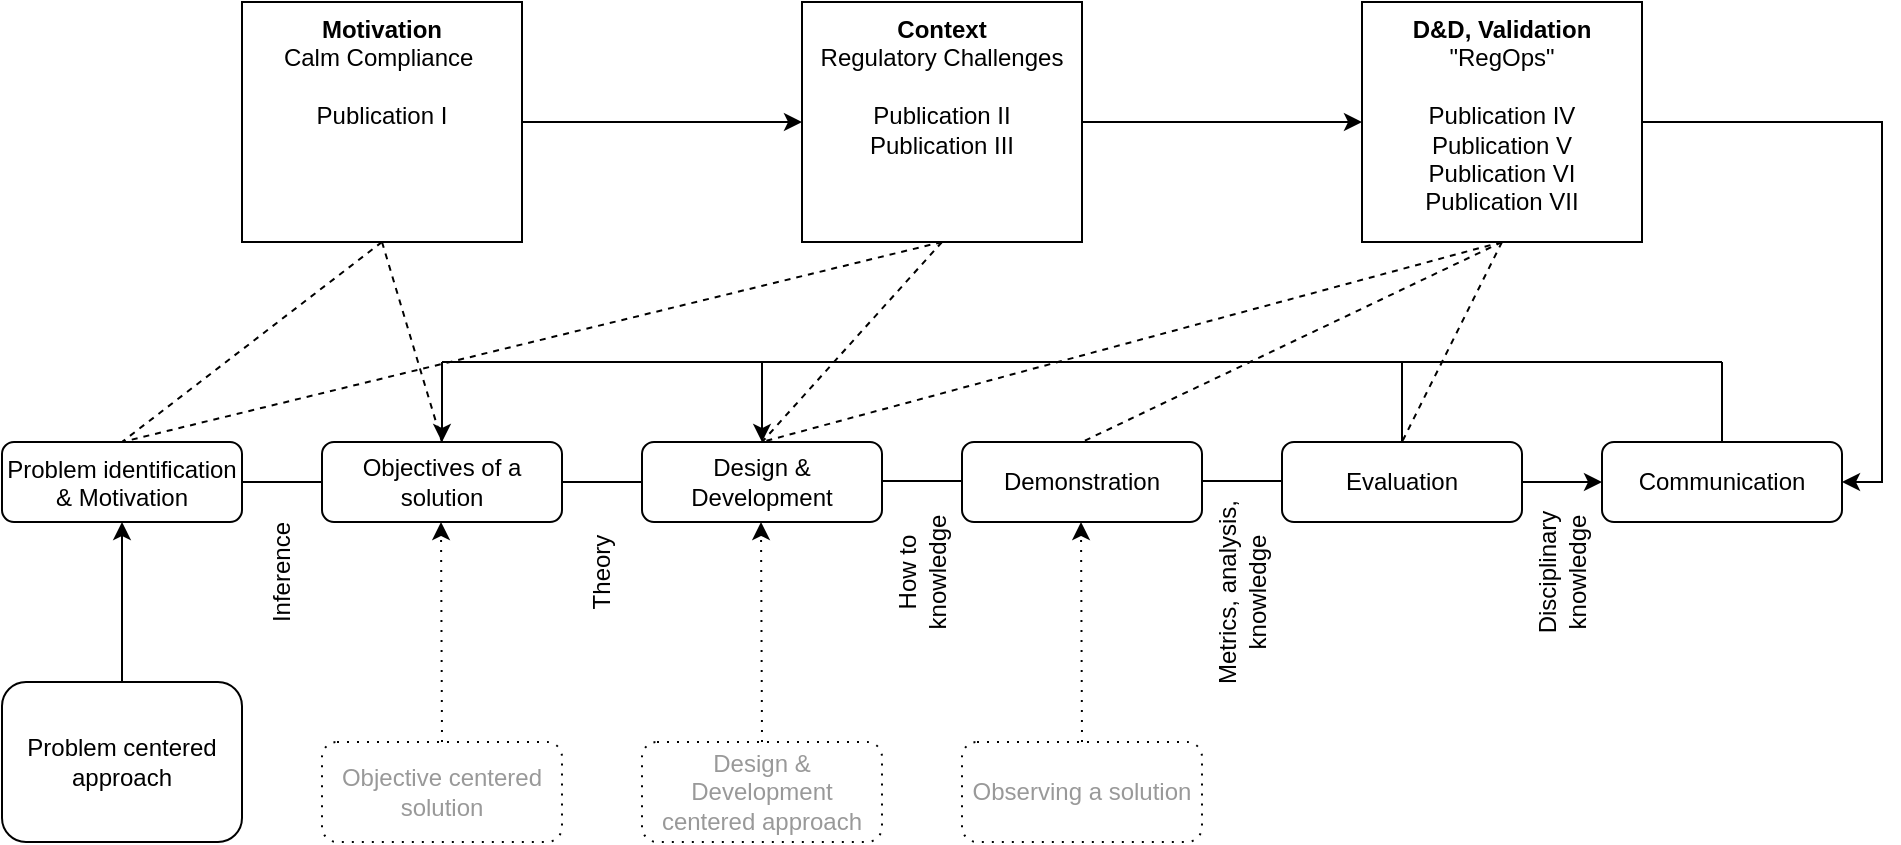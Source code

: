<mxfile version="23.1.1" type="github">
  <diagram id="C5RBs43oDa-KdzZeNtuy" name="Page-1">
    <mxGraphModel dx="984" dy="629" grid="1" gridSize="10" guides="1" tooltips="1" connect="1" arrows="1" fold="1" page="1" pageScale="1" pageWidth="1169" pageHeight="1654" math="0" shadow="0">
      <root>
        <mxCell id="WIyWlLk6GJQsqaUBKTNV-0" />
        <mxCell id="WIyWlLk6GJQsqaUBKTNV-1" parent="WIyWlLk6GJQsqaUBKTNV-0" />
        <mxCell id="S6RXRAXB0DTJX7JuT6X4-18" style="edgeStyle=orthogonalEdgeStyle;rounded=0;orthogonalLoop=1;jettySize=auto;html=1;entryX=1;entryY=0.5;entryDx=0;entryDy=0;exitX=1;exitY=0.5;exitDx=0;exitDy=0;" parent="WIyWlLk6GJQsqaUBKTNV-1" source="S6RXRAXB0DTJX7JuT6X4-4" target="iMHAHObELknXYp0oLd0z-4" edge="1">
          <mxGeometry relative="1" as="geometry">
            <mxPoint x="1050" y="220" as="sourcePoint" />
          </mxGeometry>
        </mxCell>
        <mxCell id="WIyWlLk6GJQsqaUBKTNV-12" value="Problem identification &amp;amp; Motivation" style="rounded=1;whiteSpace=wrap;html=1;fontSize=12;glass=0;strokeWidth=1;shadow=0;verticalAlign=top;" parent="WIyWlLk6GJQsqaUBKTNV-1" vertex="1">
          <mxGeometry x="130" y="400" width="120" height="40" as="geometry" />
        </mxCell>
        <mxCell id="iMHAHObELknXYp0oLd0z-0" value="Objectives of a solution" style="rounded=1;whiteSpace=wrap;html=1;fontSize=12;glass=0;strokeWidth=1;shadow=0;" parent="WIyWlLk6GJQsqaUBKTNV-1" vertex="1">
          <mxGeometry x="290" y="400" width="120" height="40" as="geometry" />
        </mxCell>
        <mxCell id="iMHAHObELknXYp0oLd0z-1" value="Design &amp;amp; Development" style="rounded=1;whiteSpace=wrap;html=1;fontSize=12;glass=0;strokeWidth=1;shadow=0;" parent="WIyWlLk6GJQsqaUBKTNV-1" vertex="1">
          <mxGeometry x="450" y="400" width="120" height="40" as="geometry" />
        </mxCell>
        <mxCell id="iMHAHObELknXYp0oLd0z-2" value="Demonstration" style="rounded=1;whiteSpace=wrap;html=1;fontSize=12;glass=0;strokeWidth=1;shadow=0;" parent="WIyWlLk6GJQsqaUBKTNV-1" vertex="1">
          <mxGeometry x="610" y="400" width="120" height="40" as="geometry" />
        </mxCell>
        <mxCell id="iMHAHObELknXYp0oLd0z-3" value="Evaluation" style="rounded=1;whiteSpace=wrap;html=1;fontSize=12;glass=0;strokeWidth=1;shadow=0;" parent="WIyWlLk6GJQsqaUBKTNV-1" vertex="1">
          <mxGeometry x="770" y="400" width="120" height="40" as="geometry" />
        </mxCell>
        <mxCell id="iMHAHObELknXYp0oLd0z-4" value="Communication" style="rounded=1;whiteSpace=wrap;html=1;fontSize=12;glass=0;strokeWidth=1;shadow=0;" parent="WIyWlLk6GJQsqaUBKTNV-1" vertex="1">
          <mxGeometry x="930" y="400" width="120" height="40" as="geometry" />
        </mxCell>
        <mxCell id="iMHAHObELknXYp0oLd0z-5" value="" style="endArrow=none;html=1;rounded=0;entryX=1;entryY=0.5;entryDx=0;entryDy=0;exitX=0;exitY=0.5;exitDx=0;exitDy=0;" parent="WIyWlLk6GJQsqaUBKTNV-1" source="iMHAHObELknXYp0oLd0z-0" target="WIyWlLk6GJQsqaUBKTNV-12" edge="1">
          <mxGeometry width="50" height="50" relative="1" as="geometry">
            <mxPoint x="590" y="580" as="sourcePoint" />
            <mxPoint x="640" y="530" as="targetPoint" />
          </mxGeometry>
        </mxCell>
        <mxCell id="iMHAHObELknXYp0oLd0z-6" value="" style="endArrow=none;html=1;rounded=0;exitX=1;exitY=0.5;exitDx=0;exitDy=0;entryX=0;entryY=0.5;entryDx=0;entryDy=0;" parent="WIyWlLk6GJQsqaUBKTNV-1" source="iMHAHObELknXYp0oLd0z-0" target="iMHAHObELknXYp0oLd0z-1" edge="1">
          <mxGeometry width="50" height="50" relative="1" as="geometry">
            <mxPoint x="300" y="430" as="sourcePoint" />
            <mxPoint x="360" y="490" as="targetPoint" />
          </mxGeometry>
        </mxCell>
        <mxCell id="iMHAHObELknXYp0oLd0z-7" value="" style="endArrow=none;html=1;rounded=0;entryX=1;entryY=0.5;entryDx=0;entryDy=0;exitX=0;exitY=0.5;exitDx=0;exitDy=0;" parent="WIyWlLk6GJQsqaUBKTNV-1" edge="1">
          <mxGeometry width="50" height="50" relative="1" as="geometry">
            <mxPoint x="610" y="419.5" as="sourcePoint" />
            <mxPoint x="570" y="419.5" as="targetPoint" />
          </mxGeometry>
        </mxCell>
        <mxCell id="iMHAHObELknXYp0oLd0z-8" value="" style="endArrow=none;html=1;rounded=0;entryX=1;entryY=0.5;entryDx=0;entryDy=0;exitX=0;exitY=0.5;exitDx=0;exitDy=0;" parent="WIyWlLk6GJQsqaUBKTNV-1" edge="1">
          <mxGeometry width="50" height="50" relative="1" as="geometry">
            <mxPoint x="770" y="419.5" as="sourcePoint" />
            <mxPoint x="730" y="419.5" as="targetPoint" />
          </mxGeometry>
        </mxCell>
        <mxCell id="iMHAHObELknXYp0oLd0z-9" value="" style="endArrow=classic;html=1;rounded=0;entryX=0;entryY=0.5;entryDx=0;entryDy=0;exitX=1;exitY=0.5;exitDx=0;exitDy=0;" parent="WIyWlLk6GJQsqaUBKTNV-1" source="iMHAHObELknXYp0oLd0z-3" target="iMHAHObELknXYp0oLd0z-4" edge="1">
          <mxGeometry width="50" height="50" relative="1" as="geometry">
            <mxPoint x="590" y="580" as="sourcePoint" />
            <mxPoint x="640" y="530" as="targetPoint" />
          </mxGeometry>
        </mxCell>
        <mxCell id="iMHAHObELknXYp0oLd0z-10" value="" style="endArrow=none;html=1;rounded=0;" parent="WIyWlLk6GJQsqaUBKTNV-1" edge="1">
          <mxGeometry width="50" height="50" relative="1" as="geometry">
            <mxPoint x="990" y="360" as="sourcePoint" />
            <mxPoint x="350" y="360" as="targetPoint" />
          </mxGeometry>
        </mxCell>
        <mxCell id="iMHAHObELknXYp0oLd0z-11" value="" style="endArrow=none;html=1;rounded=0;entryX=0.5;entryY=0;entryDx=0;entryDy=0;" parent="WIyWlLk6GJQsqaUBKTNV-1" target="iMHAHObELknXYp0oLd0z-3" edge="1">
          <mxGeometry width="50" height="50" relative="1" as="geometry">
            <mxPoint x="830" y="360" as="sourcePoint" />
            <mxPoint x="640" y="530" as="targetPoint" />
          </mxGeometry>
        </mxCell>
        <mxCell id="iMHAHObELknXYp0oLd0z-12" value="" style="endArrow=none;html=1;rounded=0;exitX=0.5;exitY=0;exitDx=0;exitDy=0;" parent="WIyWlLk6GJQsqaUBKTNV-1" source="iMHAHObELknXYp0oLd0z-4" edge="1">
          <mxGeometry width="50" height="50" relative="1" as="geometry">
            <mxPoint x="590" y="580" as="sourcePoint" />
            <mxPoint x="990" y="360" as="targetPoint" />
          </mxGeometry>
        </mxCell>
        <mxCell id="iMHAHObELknXYp0oLd0z-13" value="" style="endArrow=classic;html=1;rounded=0;entryX=0.5;entryY=0;entryDx=0;entryDy=0;" parent="WIyWlLk6GJQsqaUBKTNV-1" target="iMHAHObELknXYp0oLd0z-0" edge="1">
          <mxGeometry width="50" height="50" relative="1" as="geometry">
            <mxPoint x="350" y="360" as="sourcePoint" />
            <mxPoint x="640" y="530" as="targetPoint" />
          </mxGeometry>
        </mxCell>
        <mxCell id="iMHAHObELknXYp0oLd0z-14" value="" style="endArrow=classic;html=1;rounded=0;entryX=0.5;entryY=0;entryDx=0;entryDy=0;" parent="WIyWlLk6GJQsqaUBKTNV-1" target="iMHAHObELknXYp0oLd0z-1" edge="1">
          <mxGeometry width="50" height="50" relative="1" as="geometry">
            <mxPoint x="510" y="360" as="sourcePoint" />
            <mxPoint x="640" y="530" as="targetPoint" />
          </mxGeometry>
        </mxCell>
        <mxCell id="iMHAHObELknXYp0oLd0z-15" value="Inference" style="text;html=1;strokeColor=none;fillColor=none;align=center;verticalAlign=middle;whiteSpace=wrap;rounded=0;rotation=-90;" parent="WIyWlLk6GJQsqaUBKTNV-1" vertex="1">
          <mxGeometry x="240" y="450" width="60" height="30" as="geometry" />
        </mxCell>
        <mxCell id="iMHAHObELknXYp0oLd0z-16" value="Theory" style="text;html=1;strokeColor=none;fillColor=none;align=center;verticalAlign=middle;whiteSpace=wrap;rounded=0;rotation=-90;" parent="WIyWlLk6GJQsqaUBKTNV-1" vertex="1">
          <mxGeometry x="400" y="450" width="60" height="30" as="geometry" />
        </mxCell>
        <mxCell id="iMHAHObELknXYp0oLd0z-17" value="How to knowledge" style="text;html=1;strokeColor=none;fillColor=none;align=center;verticalAlign=middle;whiteSpace=wrap;rounded=0;rotation=-90;" parent="WIyWlLk6GJQsqaUBKTNV-1" vertex="1">
          <mxGeometry x="560" y="450" width="60" height="30" as="geometry" />
        </mxCell>
        <mxCell id="iMHAHObELknXYp0oLd0z-18" value="Metrics, analysis, knowledge" style="text;html=1;strokeColor=none;fillColor=none;align=center;verticalAlign=middle;whiteSpace=wrap;rounded=0;rotation=-90;" parent="WIyWlLk6GJQsqaUBKTNV-1" vertex="1">
          <mxGeometry x="700" y="460" width="100" height="30" as="geometry" />
        </mxCell>
        <mxCell id="iMHAHObELknXYp0oLd0z-20" value="Disciplinary knowledge" style="text;html=1;strokeColor=none;fillColor=none;align=center;verticalAlign=middle;whiteSpace=wrap;rounded=0;rotation=-90;" parent="WIyWlLk6GJQsqaUBKTNV-1" vertex="1">
          <mxGeometry x="880" y="450" width="60" height="30" as="geometry" />
        </mxCell>
        <mxCell id="iMHAHObELknXYp0oLd0z-22" value="Problem centered approach" style="rounded=1;whiteSpace=wrap;html=1;fontSize=12;glass=0;strokeWidth=1;shadow=0;verticalAlign=middle;" parent="WIyWlLk6GJQsqaUBKTNV-1" vertex="1">
          <mxGeometry x="130" y="520" width="120" height="80" as="geometry" />
        </mxCell>
        <mxCell id="iMHAHObELknXYp0oLd0z-23" value="Objective centered solution" style="rounded=1;whiteSpace=wrap;html=1;fontSize=12;glass=0;strokeWidth=1;shadow=0;verticalAlign=middle;dashed=1;dashPattern=1 4;fontColor=#999999;" parent="WIyWlLk6GJQsqaUBKTNV-1" vertex="1">
          <mxGeometry x="290" y="550" width="120" height="50" as="geometry" />
        </mxCell>
        <mxCell id="iMHAHObELknXYp0oLd0z-24" value="Design &amp;amp; Development centered approach" style="rounded=1;whiteSpace=wrap;html=1;fontSize=12;glass=0;strokeWidth=1;shadow=0;verticalAlign=middle;dashed=1;dashPattern=1 4;fontColor=#999999;" parent="WIyWlLk6GJQsqaUBKTNV-1" vertex="1">
          <mxGeometry x="450" y="550" width="120" height="50" as="geometry" />
        </mxCell>
        <mxCell id="iMHAHObELknXYp0oLd0z-25" value="Observing a solution" style="rounded=1;whiteSpace=wrap;html=1;fontSize=12;glass=0;strokeWidth=1;shadow=0;verticalAlign=middle;dashed=1;dashPattern=1 4;fontColor=#999999;" parent="WIyWlLk6GJQsqaUBKTNV-1" vertex="1">
          <mxGeometry x="610" y="550" width="120" height="50" as="geometry" />
        </mxCell>
        <mxCell id="iMHAHObELknXYp0oLd0z-27" value="" style="endArrow=classic;html=1;rounded=0;exitX=0.5;exitY=0;exitDx=0;exitDy=0;entryX=0.5;entryY=1;entryDx=0;entryDy=0;" parent="WIyWlLk6GJQsqaUBKTNV-1" source="iMHAHObELknXYp0oLd0z-22" target="WIyWlLk6GJQsqaUBKTNV-12" edge="1">
          <mxGeometry width="50" height="50" relative="1" as="geometry">
            <mxPoint x="590" y="580" as="sourcePoint" />
            <mxPoint x="640" y="530" as="targetPoint" />
          </mxGeometry>
        </mxCell>
        <mxCell id="iMHAHObELknXYp0oLd0z-28" value="" style="endArrow=classic;html=1;rounded=0;exitX=0.5;exitY=0;exitDx=0;exitDy=0;entryX=0.5;entryY=1;entryDx=0;entryDy=0;dashed=1;dashPattern=1 4;" parent="WIyWlLk6GJQsqaUBKTNV-1" source="iMHAHObELknXYp0oLd0z-23" edge="1">
          <mxGeometry width="50" height="50" relative="1" as="geometry">
            <mxPoint x="349.5" y="520" as="sourcePoint" />
            <mxPoint x="349.5" y="440" as="targetPoint" />
          </mxGeometry>
        </mxCell>
        <mxCell id="iMHAHObELknXYp0oLd0z-29" value="" style="endArrow=classic;html=1;rounded=0;exitX=0.5;exitY=0;exitDx=0;exitDy=0;entryX=0.5;entryY=1;entryDx=0;entryDy=0;dashed=1;dashPattern=1 4;" parent="WIyWlLk6GJQsqaUBKTNV-1" source="iMHAHObELknXYp0oLd0z-24" edge="1">
          <mxGeometry width="50" height="50" relative="1" as="geometry">
            <mxPoint x="509.5" y="520" as="sourcePoint" />
            <mxPoint x="509.5" y="440" as="targetPoint" />
          </mxGeometry>
        </mxCell>
        <mxCell id="iMHAHObELknXYp0oLd0z-30" value="" style="endArrow=classic;html=1;rounded=0;entryX=0.5;entryY=1;entryDx=0;entryDy=0;dashed=1;exitX=0.5;exitY=0;exitDx=0;exitDy=0;dashPattern=1 4;" parent="WIyWlLk6GJQsqaUBKTNV-1" source="iMHAHObELknXYp0oLd0z-25" edge="1">
          <mxGeometry width="50" height="50" relative="1" as="geometry">
            <mxPoint x="670" y="540" as="sourcePoint" />
            <mxPoint x="669.5" y="440" as="targetPoint" />
          </mxGeometry>
        </mxCell>
        <mxCell id="S6RXRAXB0DTJX7JuT6X4-3" style="edgeStyle=orthogonalEdgeStyle;rounded=0;orthogonalLoop=1;jettySize=auto;html=1;exitX=1;exitY=0.5;exitDx=0;exitDy=0;entryX=0;entryY=0.5;entryDx=0;entryDy=0;" parent="WIyWlLk6GJQsqaUBKTNV-1" source="S6RXRAXB0DTJX7JuT6X4-0" target="S6RXRAXB0DTJX7JuT6X4-1" edge="1">
          <mxGeometry relative="1" as="geometry" />
        </mxCell>
        <mxCell id="S6RXRAXB0DTJX7JuT6X4-10" style="edgeStyle=none;rounded=0;orthogonalLoop=1;jettySize=auto;html=1;exitX=0.5;exitY=1;exitDx=0;exitDy=0;entryX=0.5;entryY=0;entryDx=0;entryDy=0;endArrow=none;endFill=0;dashed=1;" parent="WIyWlLk6GJQsqaUBKTNV-1" source="S6RXRAXB0DTJX7JuT6X4-0" target="WIyWlLk6GJQsqaUBKTNV-12" edge="1">
          <mxGeometry relative="1" as="geometry" />
        </mxCell>
        <mxCell id="S6RXRAXB0DTJX7JuT6X4-0" value="&lt;b&gt;Motivation&lt;br&gt;&lt;/b&gt;Calm Compliance&amp;nbsp;&lt;br&gt;&lt;br&gt;Publication I" style="rounded=0;whiteSpace=wrap;html=1;verticalAlign=top;" parent="WIyWlLk6GJQsqaUBKTNV-1" vertex="1">
          <mxGeometry x="250" y="180" width="140" height="120" as="geometry" />
        </mxCell>
        <mxCell id="S6RXRAXB0DTJX7JuT6X4-5" style="edgeStyle=orthogonalEdgeStyle;rounded=0;orthogonalLoop=1;jettySize=auto;html=1;exitX=1;exitY=0.5;exitDx=0;exitDy=0;entryX=0;entryY=0.5;entryDx=0;entryDy=0;" parent="WIyWlLk6GJQsqaUBKTNV-1" source="S6RXRAXB0DTJX7JuT6X4-1" target="S6RXRAXB0DTJX7JuT6X4-4" edge="1">
          <mxGeometry relative="1" as="geometry" />
        </mxCell>
        <mxCell id="S6RXRAXB0DTJX7JuT6X4-11" style="edgeStyle=none;rounded=0;orthogonalLoop=1;jettySize=auto;html=1;exitX=0.5;exitY=1;exitDx=0;exitDy=0;entryX=0.5;entryY=0;entryDx=0;entryDy=0;endArrow=none;endFill=0;dashed=1;" parent="WIyWlLk6GJQsqaUBKTNV-1" source="S6RXRAXB0DTJX7JuT6X4-1" target="WIyWlLk6GJQsqaUBKTNV-12" edge="1">
          <mxGeometry relative="1" as="geometry" />
        </mxCell>
        <mxCell id="S6RXRAXB0DTJX7JuT6X4-12" style="edgeStyle=none;rounded=0;orthogonalLoop=1;jettySize=auto;html=1;exitX=0.5;exitY=1;exitDx=0;exitDy=0;entryX=0.5;entryY=0;entryDx=0;entryDy=0;endArrow=none;endFill=0;dashed=1;" parent="WIyWlLk6GJQsqaUBKTNV-1" source="S6RXRAXB0DTJX7JuT6X4-0" target="iMHAHObELknXYp0oLd0z-0" edge="1">
          <mxGeometry relative="1" as="geometry" />
        </mxCell>
        <mxCell id="yq9pFLmcPbFYgFMPAStf-1" style="rounded=0;orthogonalLoop=1;jettySize=auto;html=1;exitX=0.5;exitY=1;exitDx=0;exitDy=0;dashed=1;endArrow=none;endFill=0;" edge="1" parent="WIyWlLk6GJQsqaUBKTNV-1" source="S6RXRAXB0DTJX7JuT6X4-1">
          <mxGeometry relative="1" as="geometry">
            <mxPoint x="510" y="400" as="targetPoint" />
          </mxGeometry>
        </mxCell>
        <mxCell id="S6RXRAXB0DTJX7JuT6X4-1" value="&lt;b&gt;Context&lt;/b&gt;&lt;br&gt;Regulatory Challenges&lt;br&gt;&lt;br&gt;Publication II&lt;br&gt;Publication III" style="rounded=0;whiteSpace=wrap;html=1;verticalAlign=top;" parent="WIyWlLk6GJQsqaUBKTNV-1" vertex="1">
          <mxGeometry x="530" y="180" width="140" height="120" as="geometry" />
        </mxCell>
        <mxCell id="S6RXRAXB0DTJX7JuT6X4-13" style="edgeStyle=none;rounded=0;orthogonalLoop=1;jettySize=auto;html=1;exitX=0.5;exitY=1;exitDx=0;exitDy=0;entryX=0.5;entryY=0;entryDx=0;entryDy=0;endArrow=none;endFill=0;dashed=1;" parent="WIyWlLk6GJQsqaUBKTNV-1" source="S6RXRAXB0DTJX7JuT6X4-4" target="iMHAHObELknXYp0oLd0z-1" edge="1">
          <mxGeometry relative="1" as="geometry" />
        </mxCell>
        <mxCell id="S6RXRAXB0DTJX7JuT6X4-14" style="edgeStyle=none;rounded=0;orthogonalLoop=1;jettySize=auto;html=1;exitX=0.5;exitY=1;exitDx=0;exitDy=0;entryX=0.5;entryY=0;entryDx=0;entryDy=0;endArrow=none;endFill=0;dashed=1;" parent="WIyWlLk6GJQsqaUBKTNV-1" source="S6RXRAXB0DTJX7JuT6X4-4" target="iMHAHObELknXYp0oLd0z-2" edge="1">
          <mxGeometry relative="1" as="geometry" />
        </mxCell>
        <mxCell id="S6RXRAXB0DTJX7JuT6X4-15" style="edgeStyle=none;rounded=0;orthogonalLoop=1;jettySize=auto;html=1;exitX=0.5;exitY=1;exitDx=0;exitDy=0;entryX=0.5;entryY=0;entryDx=0;entryDy=0;endArrow=none;endFill=0;dashed=1;" parent="WIyWlLk6GJQsqaUBKTNV-1" source="S6RXRAXB0DTJX7JuT6X4-4" target="iMHAHObELknXYp0oLd0z-3" edge="1">
          <mxGeometry relative="1" as="geometry" />
        </mxCell>
        <mxCell id="S6RXRAXB0DTJX7JuT6X4-4" value="&lt;b&gt;D&amp;amp;D, Validation&lt;/b&gt;&lt;br&gt;&quot;RegOps&quot;&lt;br&gt;&lt;br&gt;Publication IV&lt;br&gt;Publication V&lt;br&gt;Publication VI&lt;br&gt;Publication VII" style="rounded=0;whiteSpace=wrap;html=1;verticalAlign=top;" parent="WIyWlLk6GJQsqaUBKTNV-1" vertex="1">
          <mxGeometry x="810" y="180" width="140" height="120" as="geometry" />
        </mxCell>
      </root>
    </mxGraphModel>
  </diagram>
</mxfile>
